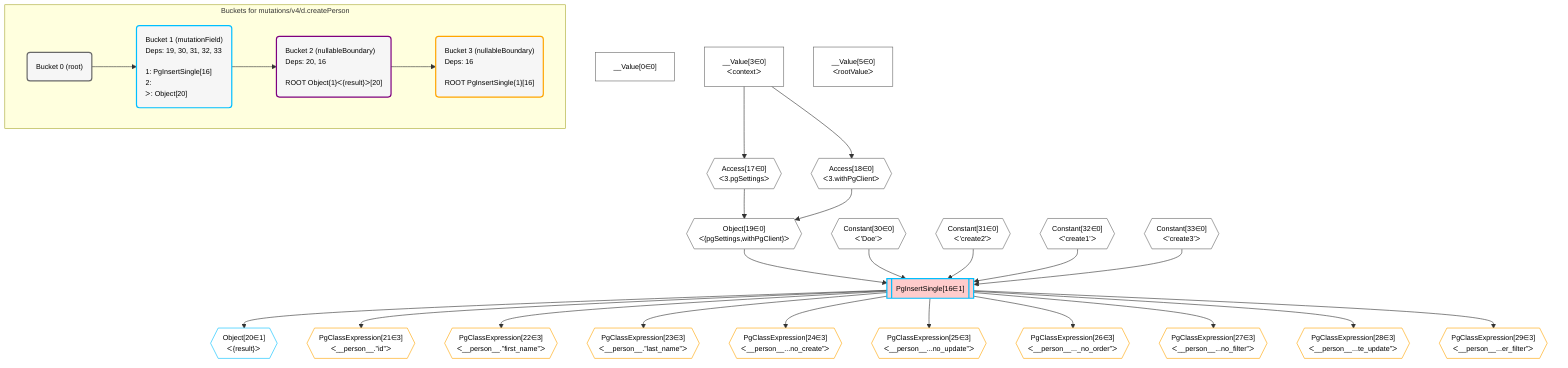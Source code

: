 %%{init: {'themeVariables': { 'fontSize': '12px'}}}%%
graph TD
    classDef path fill:#eee,stroke:#000,color:#000
    classDef plan fill:#fff,stroke-width:1px,color:#000
    classDef itemplan fill:#fff,stroke-width:2px,color:#000
    classDef unbatchedplan fill:#dff,stroke-width:1px,color:#000
    classDef sideeffectplan fill:#fcc,stroke-width:2px,color:#000
    classDef bucket fill:#f6f6f6,color:#000,stroke-width:2px,text-align:left


    %% define steps
    __Value0["__Value[0∈0]"]:::plan
    __Value3["__Value[3∈0]<br />ᐸcontextᐳ"]:::plan
    __Value5["__Value[5∈0]<br />ᐸrootValueᐳ"]:::plan
    Access17{{"Access[17∈0]<br />ᐸ3.pgSettingsᐳ"}}:::plan
    Access18{{"Access[18∈0]<br />ᐸ3.withPgClientᐳ"}}:::plan
    Object19{{"Object[19∈0]<br />ᐸ{pgSettings,withPgClient}ᐳ"}}:::plan
    Constant30{{"Constant[30∈0]<br />ᐸ'Doe'ᐳ"}}:::plan
    Constant31{{"Constant[31∈0]<br />ᐸ'create2'ᐳ"}}:::plan
    Constant32{{"Constant[32∈0]<br />ᐸ'create1'ᐳ"}}:::plan
    Constant33{{"Constant[33∈0]<br />ᐸ'create3'ᐳ"}}:::plan
    PgInsertSingle16[["PgInsertSingle[16∈1]"]]:::sideeffectplan
    Object20{{"Object[20∈1]<br />ᐸ{result}ᐳ"}}:::plan
    PgClassExpression21{{"PgClassExpression[21∈3]<br />ᐸ__person__.”id”ᐳ"}}:::plan
    PgClassExpression22{{"PgClassExpression[22∈3]<br />ᐸ__person__.”first_name”ᐳ"}}:::plan
    PgClassExpression23{{"PgClassExpression[23∈3]<br />ᐸ__person__.”last_name”ᐳ"}}:::plan
    PgClassExpression24{{"PgClassExpression[24∈3]<br />ᐸ__person__...no_create”ᐳ"}}:::plan
    PgClassExpression25{{"PgClassExpression[25∈3]<br />ᐸ__person__...no_update”ᐳ"}}:::plan
    PgClassExpression26{{"PgClassExpression[26∈3]<br />ᐸ__person__..._no_order”ᐳ"}}:::plan
    PgClassExpression27{{"PgClassExpression[27∈3]<br />ᐸ__person__...no_filter”ᐳ"}}:::plan
    PgClassExpression28{{"PgClassExpression[28∈3]<br />ᐸ__person__...te_update”ᐳ"}}:::plan
    PgClassExpression29{{"PgClassExpression[29∈3]<br />ᐸ__person__...er_filter”ᐳ"}}:::plan

    %% plan dependencies
    __Value3 --> Access17
    __Value3 --> Access18
    Access17 & Access18 --> Object19
    Object19 & Constant30 & Constant31 & Constant32 & Constant33 --> PgInsertSingle16
    PgInsertSingle16 --> Object20
    PgInsertSingle16 --> PgClassExpression21
    PgInsertSingle16 --> PgClassExpression22
    PgInsertSingle16 --> PgClassExpression23
    PgInsertSingle16 --> PgClassExpression24
    PgInsertSingle16 --> PgClassExpression25
    PgInsertSingle16 --> PgClassExpression26
    PgInsertSingle16 --> PgClassExpression27
    PgInsertSingle16 --> PgClassExpression28
    PgInsertSingle16 --> PgClassExpression29

    subgraph "Buckets for mutations/v4/d.createPerson"
    Bucket0("Bucket 0 (root)"):::bucket
    classDef bucket0 stroke:#696969
    class Bucket0,__Value0,__Value3,__Value5,Access17,Access18,Object19,Constant30,Constant31,Constant32,Constant33 bucket0
    Bucket1("Bucket 1 (mutationField)<br />Deps: 19, 30, 31, 32, 33<br /><br />1: PgInsertSingle[16]<br />2: <br />ᐳ: Object[20]"):::bucket
    classDef bucket1 stroke:#00bfff
    class Bucket1,PgInsertSingle16,Object20 bucket1
    Bucket2("Bucket 2 (nullableBoundary)<br />Deps: 20, 16<br /><br />ROOT Object{1}ᐸ{result}ᐳ[20]"):::bucket
    classDef bucket2 stroke:#7f007f
    class Bucket2 bucket2
    Bucket3("Bucket 3 (nullableBoundary)<br />Deps: 16<br /><br />ROOT PgInsertSingle{1}[16]"):::bucket
    classDef bucket3 stroke:#ffa500
    class Bucket3,PgClassExpression21,PgClassExpression22,PgClassExpression23,PgClassExpression24,PgClassExpression25,PgClassExpression26,PgClassExpression27,PgClassExpression28,PgClassExpression29 bucket3
    Bucket0 --> Bucket1
    Bucket1 --> Bucket2
    Bucket2 --> Bucket3
    end